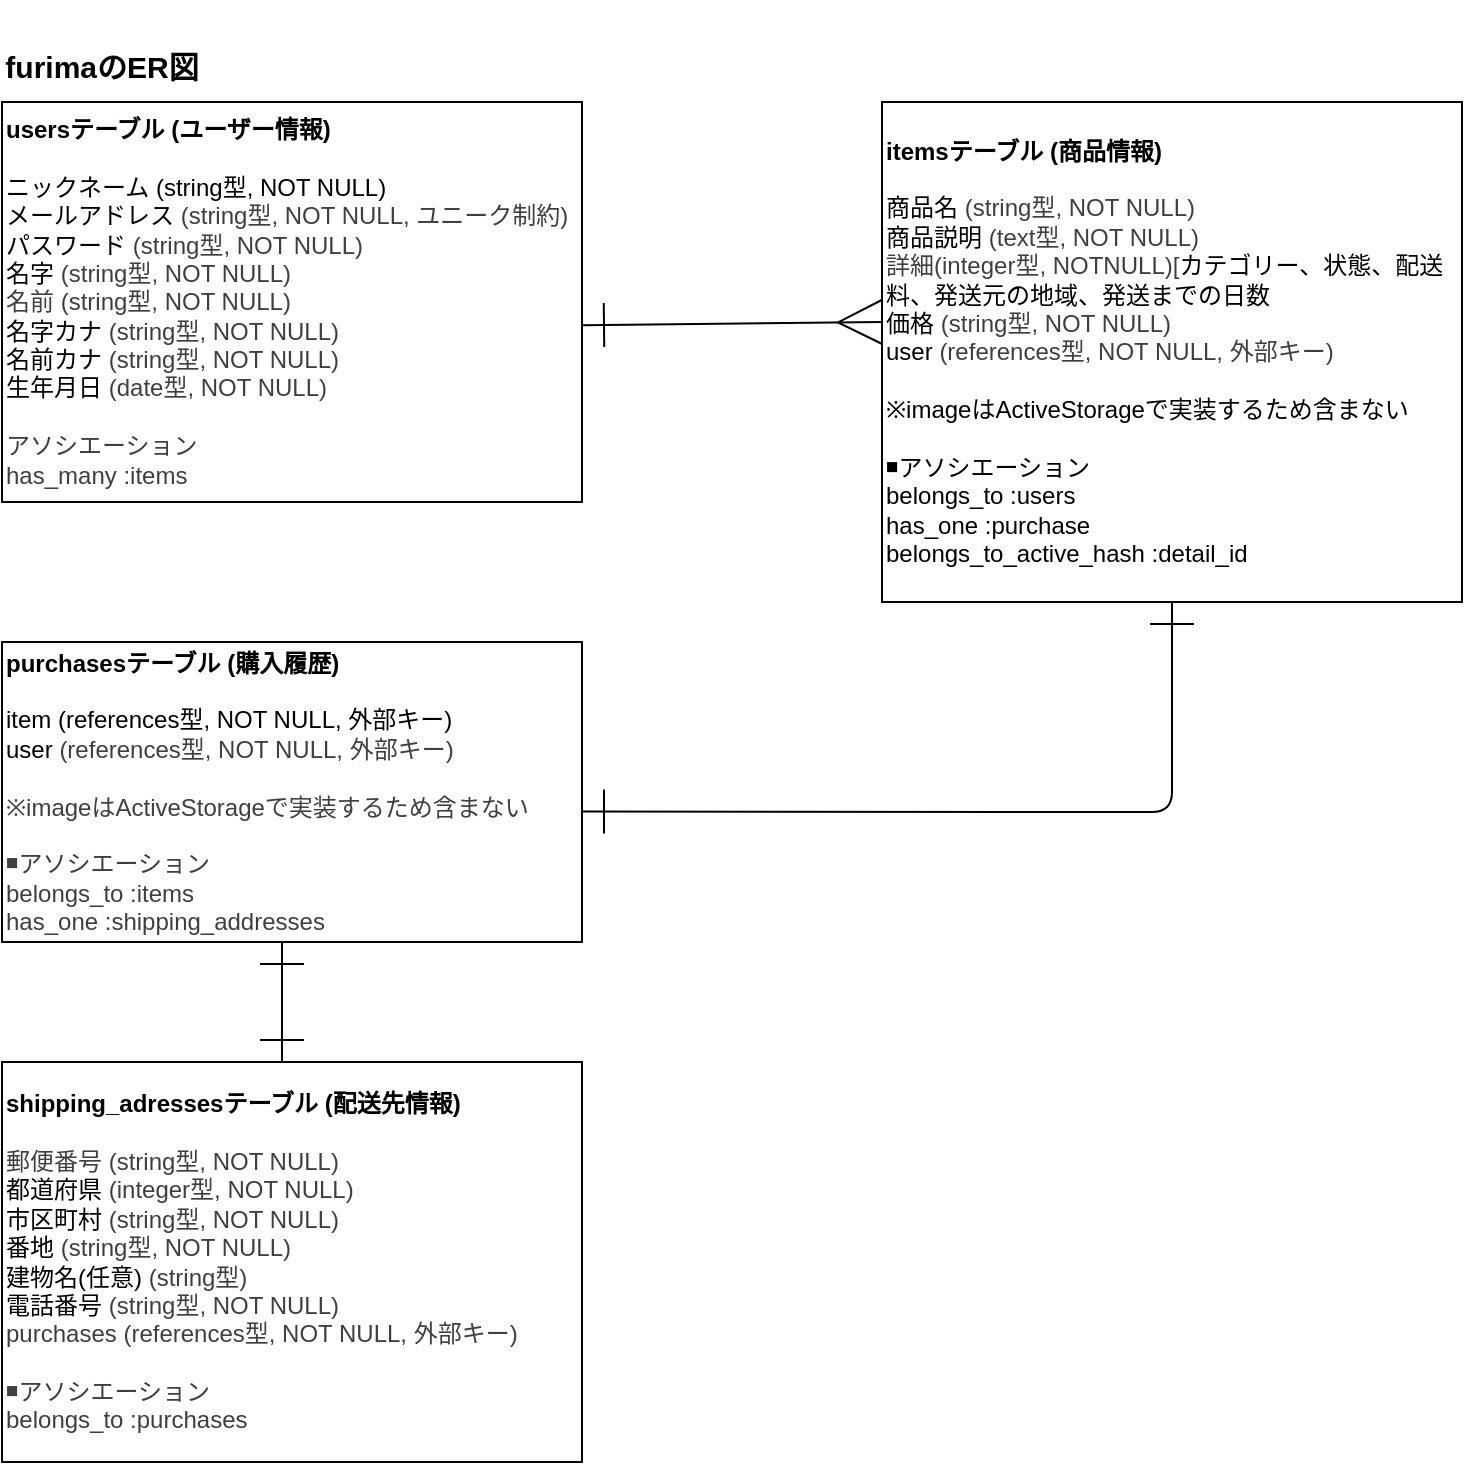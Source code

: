 <mxfile>
    <diagram id="U4kIuRbhecO1QbRN89tV" name="ページ1">
        <mxGraphModel dx="1501" dy="1713" grid="1" gridSize="10" guides="1" tooltips="1" connect="1" arrows="1" fold="1" page="1" pageScale="1" pageWidth="827" pageHeight="1169" math="0" shadow="0">
            <root>
                <mxCell id="0"/>
                <mxCell id="1" parent="0"/>
                <mxCell id="4" value="&lt;h1&gt;&lt;font style=&quot;font-size: 15px;&quot;&gt;furimaのER図&lt;/font&gt;&lt;/h1&gt;" style="whiteSpace=wrap;html=1;align=center;strokeColor=none;" vertex="1" parent="1">
                    <mxGeometry x="-800" y="-1150" width="100" height="40" as="geometry"/>
                </mxCell>
                <mxCell id="14" style="edgeStyle=none;html=1;exitX=1;exitY=0.558;exitDx=0;exitDy=0;entryX=0;entryY=0.5;entryDx=0;entryDy=0;targetPerimeterSpacing=6;sourcePerimeterSpacing=6;endSize=20;endArrow=ERmany;endFill=0;startSize=20;strokeColor=default;startArrow=ERone;startFill=0;exitPerimeter=0;" edge="1" parent="1" source="12">
                    <mxGeometry relative="1" as="geometry">
                        <mxPoint x="-510.87" y="-998.4" as="sourcePoint"/>
                        <mxPoint x="-360" y="-1000" as="targetPoint"/>
                    </mxGeometry>
                </mxCell>
                <mxCell id="12" value="&lt;div&gt;&lt;b&gt;usersテーブル (ユーザー情報)&lt;/b&gt;&lt;/div&gt;&lt;div&gt;&lt;br&gt;&lt;/div&gt;&lt;div&gt;ニックネーム (string型, NOT NULL)&lt;/div&gt;&lt;div&gt;&lt;span style=&quot;background-color: transparent;&quot;&gt;メールアドレス&lt;/span&gt;&lt;span style=&quot;color: rgb(63, 63, 63); background-color: transparent;&quot;&gt;&amp;nbsp;&lt;/span&gt;&lt;span style=&quot;color: rgb(63, 63, 63); background-color: transparent;&quot;&gt;(string型, NOT NULL, ユニーク制約)&lt;/span&gt;&lt;/div&gt;&lt;div&gt;パスワード&lt;span style=&quot;background-color: transparent; color: rgb(63, 63, 63);&quot;&gt;&amp;nbsp;&lt;/span&gt;&lt;span style=&quot;background-color: transparent; color: rgb(63, 63, 63);&quot;&gt;(string型, NOT NULL)&lt;/span&gt;&lt;/div&gt;&lt;div&gt;名字&lt;span style=&quot;background-color: transparent; color: rgb(63, 63, 63);&quot;&gt;&amp;nbsp;&lt;/span&gt;&lt;span style=&quot;background-color: transparent; color: rgb(63, 63, 63);&quot;&gt;(string型, NOT NULL)&lt;/span&gt;&lt;/div&gt;&lt;div&gt;&lt;span style=&quot;background-color: transparent; color: rgb(63, 63, 63);&quot;&gt;名前&amp;nbsp;&lt;/span&gt;&lt;span style=&quot;background-color: transparent; color: rgb(63, 63, 63);&quot;&gt;(string型, NOT NULL)&lt;/span&gt;&lt;/div&gt;&lt;div&gt;名字カナ&lt;span style=&quot;background-color: transparent; color: rgb(63, 63, 63);&quot;&gt;&amp;nbsp;&lt;/span&gt;&lt;span style=&quot;background-color: transparent; color: rgb(63, 63, 63);&quot;&gt;(string型, NOT NULL)&lt;/span&gt;&lt;/div&gt;&lt;div&gt;名前カナ&lt;span style=&quot;background-color: transparent; color: rgb(63, 63, 63);&quot;&gt;&amp;nbsp;&lt;/span&gt;&lt;span style=&quot;background-color: transparent; color: rgb(63, 63, 63);&quot;&gt;(string型, NOT NULL)&lt;/span&gt;&lt;/div&gt;&lt;div&gt;生年月日&lt;span style=&quot;background-color: transparent; color: rgb(63, 63, 63);&quot;&gt;&amp;nbsp;&lt;/span&gt;&lt;span style=&quot;background-color: transparent; color: rgb(63, 63, 63);&quot;&gt;(date型, NOT NULL)&lt;/span&gt;&lt;/div&gt;&lt;div&gt;&lt;span style=&quot;background-color: transparent; color: rgb(63, 63, 63);&quot;&gt;&lt;br&gt;&lt;/span&gt;&lt;/div&gt;&lt;div&gt;&lt;span style=&quot;background-color: transparent; color: rgb(63, 63, 63);&quot;&gt;アソシエーション&lt;/span&gt;&lt;/div&gt;&lt;div&gt;&lt;span style=&quot;background-color: transparent; color: rgb(63, 63, 63);&quot;&gt;has_many :items&lt;/span&gt;&lt;/div&gt;" style="whiteSpace=wrap;html=1;align=left;" vertex="1" parent="1">
                    <mxGeometry x="-800" y="-1110" width="290" height="200" as="geometry"/>
                </mxCell>
                <mxCell id="20" style="edgeStyle=none;html=1;endSize=20;startSize=20;endArrow=ERone;endFill=0;startArrow=ERone;startFill=0;entryX=1.001;entryY=0.437;entryDx=0;entryDy=0;entryPerimeter=0;exitX=0.5;exitY=1;exitDx=0;exitDy=0;" edge="1" parent="1" source="13">
                    <mxGeometry relative="1" as="geometry">
                        <mxPoint x="-150" y="-755" as="sourcePoint"/>
                        <mxPoint x="-510.0" y="-755.2" as="targetPoint"/>
                        <Array as="points">
                            <mxPoint x="-215" y="-755"/>
                        </Array>
                    </mxGeometry>
                </mxCell>
                <mxCell id="13" value="&lt;div&gt;&lt;b&gt;itemsテーブル (商品情報)&lt;/b&gt;&lt;/div&gt;&lt;div&gt;&lt;br&gt;&lt;/div&gt;&lt;div&gt;商品名&lt;span style=&quot;color: rgb(63, 63, 63); background-color: transparent;&quot;&gt;&amp;nbsp;&lt;/span&gt;&lt;span style=&quot;color: rgb(63, 63, 63); background-color: transparent;&quot;&gt;(string型, NOT NULL)&lt;/span&gt;&lt;/div&gt;&lt;div&gt;商品説明&lt;span style=&quot;color: rgb(63, 63, 63); background-color: transparent;&quot;&gt;&amp;nbsp;&lt;/span&gt;&lt;span style=&quot;color: rgb(63, 63, 63); background-color: transparent;&quot;&gt;(text型, NOT NULL)&lt;/span&gt;&lt;/div&gt;&lt;div&gt;&lt;span style=&quot;color: rgb(63, 63, 63); background-color: transparent;&quot;&gt;詳細(integer型, NOTNULL)[&lt;/span&gt;&lt;span style=&quot;background-color: transparent;&quot;&gt;カテゴリー、状態、配送料、発送元の地域、発送までの日数&lt;/span&gt;&lt;/div&gt;&lt;div&gt;価格&lt;span style=&quot;color: rgb(63, 63, 63); background-color: transparent;&quot;&gt;&amp;nbsp;&lt;/span&gt;&lt;span style=&quot;color: rgb(63, 63, 63); background-color: transparent;&quot;&gt;(string型, NOT NULL)&lt;/span&gt;&lt;/div&gt;&lt;div&gt;user&lt;span style=&quot;color: rgb(63, 63, 63); background-color: transparent;&quot;&gt;&amp;nbsp;&lt;/span&gt;&lt;span style=&quot;color: rgb(63, 63, 63); background-color: transparent;&quot;&gt;(references型, NOT NULL, 外部キー)&lt;/span&gt;&lt;/div&gt;&lt;div&gt;&lt;br&gt;&lt;/div&gt;&lt;div&gt;※imageはActiveStorageで実装するため含まない&lt;/div&gt;&lt;div&gt;&lt;br&gt;&lt;/div&gt;&lt;div&gt;◾️アソシエーション&lt;/div&gt;&lt;div&gt;belongs_to :users&lt;/div&gt;&lt;div&gt;has_one :purchase&lt;/div&gt;&lt;div&gt;belongs_to_active_hash :detail_id&lt;/div&gt;" style="whiteSpace=wrap;html=1;align=left;" vertex="1" parent="1">
                    <mxGeometry x="-360" y="-1110" width="290" height="250" as="geometry"/>
                </mxCell>
                <mxCell id="16" value="&lt;div&gt;&lt;b&gt;purchasesテーブル (購入履歴)&lt;/b&gt;&lt;/div&gt;&lt;div&gt;&lt;br&gt;&lt;/div&gt;&lt;div&gt;item (references型, NOT NULL, 外部キー)&lt;/div&gt;&lt;div&gt;user&lt;span style=&quot;color: rgb(63, 63, 63); background-color: transparent;&quot;&gt;&amp;nbsp;&lt;/span&gt;&lt;span style=&quot;color: rgb(63, 63, 63); background-color: transparent;&quot;&gt;(references型, NOT NULL, 外部キー)&lt;/span&gt;&lt;/div&gt;&lt;div&gt;&lt;span style=&quot;background-color: transparent; color: rgb(63, 63, 63);&quot;&gt;&lt;br&gt;&lt;/span&gt;&lt;/div&gt;&lt;div&gt;&lt;span style=&quot;background-color: transparent; color: rgb(63, 63, 63);&quot;&gt;&lt;span style=&quot;color: rgb(63, 63, 63);&quot;&gt;※imageはActiveStorageで実装するため含まない&lt;/span&gt;&lt;/span&gt;&lt;/div&gt;&lt;div&gt;&lt;span style=&quot;background-color: transparent; color: rgb(63, 63, 63);&quot;&gt;&lt;span style=&quot;color: rgb(63, 63, 63);&quot;&gt;&lt;br&gt;&lt;/span&gt;&lt;/span&gt;&lt;/div&gt;&lt;div&gt;&lt;span style=&quot;background-color: transparent; color: rgb(63, 63, 63);&quot;&gt;&lt;span style=&quot;color: rgb(63, 63, 63);&quot;&gt;◾️アソシエーション&lt;/span&gt;&lt;/span&gt;&lt;/div&gt;&lt;div&gt;&lt;span style=&quot;background-color: transparent; color: rgb(63, 63, 63);&quot;&gt;&lt;span style=&quot;color: rgb(63, 63, 63);&quot;&gt;belongs_to :items&lt;/span&gt;&lt;/span&gt;&lt;/div&gt;&lt;div&gt;&lt;span style=&quot;background-color: transparent; color: rgb(63, 63, 63);&quot;&gt;&lt;span style=&quot;color: rgb(63, 63, 63);&quot;&gt;has_one :shipping_addresses&lt;/span&gt;&lt;/span&gt;&lt;/div&gt;" style="whiteSpace=wrap;html=1;align=left;" vertex="1" parent="1">
                    <mxGeometry x="-800" y="-840" width="290" height="150" as="geometry"/>
                </mxCell>
                <mxCell id="17" value="&lt;div&gt;&lt;b&gt;shipping_adressesテーブル (配送先情報)&lt;/b&gt;&lt;/div&gt;&lt;div&gt;&lt;br&gt;&lt;/div&gt;&lt;div&gt;&lt;span style=&quot;background-color: transparent; color: rgb(63, 63, 63);&quot;&gt;郵便番号&amp;nbsp;&lt;/span&gt;&lt;span style=&quot;background-color: transparent; color: rgb(63, 63, 63);&quot;&gt;(string型, NOT NULL)&lt;/span&gt;&lt;/div&gt;&lt;div&gt;都道府県&lt;span style=&quot;background-color: transparent; color: rgb(63, 63, 63);&quot;&gt;&amp;nbsp;&lt;/span&gt;&lt;span style=&quot;background-color: transparent; color: rgb(63, 63, 63);&quot;&gt;(integer型, NOT NULL)&lt;/span&gt;&lt;/div&gt;&lt;div&gt;市区町村&lt;span style=&quot;background-color: transparent; color: rgb(63, 63, 63);&quot;&gt;&amp;nbsp;&lt;/span&gt;&lt;span style=&quot;background-color: transparent; color: rgb(63, 63, 63);&quot;&gt;(string型, NOT NULL)&lt;/span&gt;&lt;/div&gt;&lt;div&gt;番地&lt;span style=&quot;background-color: transparent; color: rgb(63, 63, 63);&quot;&gt;&amp;nbsp;&lt;/span&gt;&lt;span style=&quot;background-color: transparent; color: rgb(63, 63, 63);&quot;&gt;(string型, NOT NULL)&lt;/span&gt;&lt;/div&gt;&lt;div&gt;建物名(任意)&lt;span style=&quot;background-color: transparent; color: rgb(63, 63, 63);&quot;&gt;&amp;nbsp;&lt;/span&gt;&lt;span style=&quot;background-color: transparent; color: rgb(63, 63, 63);&quot;&gt;(string型)&lt;/span&gt;&lt;/div&gt;&lt;div&gt;電話番号&lt;span style=&quot;background-color: transparent; color: rgb(63, 63, 63);&quot;&gt;&amp;nbsp;&lt;/span&gt;&lt;span style=&quot;background-color: transparent; color: rgb(63, 63, 63);&quot;&gt;(string型, NOT NULL)&lt;/span&gt;&lt;/div&gt;&lt;div&gt;&lt;span style=&quot;background-color: transparent; color: rgb(63, 63, 63);&quot;&gt;purchases (references型, NOT NULL, 外部キー)&lt;/span&gt;&lt;/div&gt;&lt;div&gt;&lt;span style=&quot;background-color: transparent; color: rgb(63, 63, 63);&quot;&gt;&lt;br&gt;&lt;/span&gt;&lt;/div&gt;&lt;div&gt;&lt;span style=&quot;background-color: transparent; color: rgb(63, 63, 63);&quot;&gt;◾️アソシエーション&lt;/span&gt;&lt;/div&gt;&lt;div&gt;&lt;span style=&quot;background-color: transparent; color: rgb(63, 63, 63);&quot;&gt;belongs_to :purchases&lt;/span&gt;&lt;/div&gt;" style="whiteSpace=wrap;html=1;align=left;" vertex="1" parent="1">
                    <mxGeometry x="-800" y="-630" width="290" height="200" as="geometry"/>
                </mxCell>
                <mxCell id="21" style="edgeStyle=none;html=1;endSize=20;startSize=20;endArrow=ERone;endFill=0;startArrow=ERone;startFill=0;" edge="1" parent="1">
                    <mxGeometry relative="1" as="geometry">
                        <mxPoint x="-660" y="-690" as="sourcePoint"/>
                        <mxPoint x="-660" y="-630" as="targetPoint"/>
                    </mxGeometry>
                </mxCell>
            </root>
        </mxGraphModel>
    </diagram>
</mxfile>